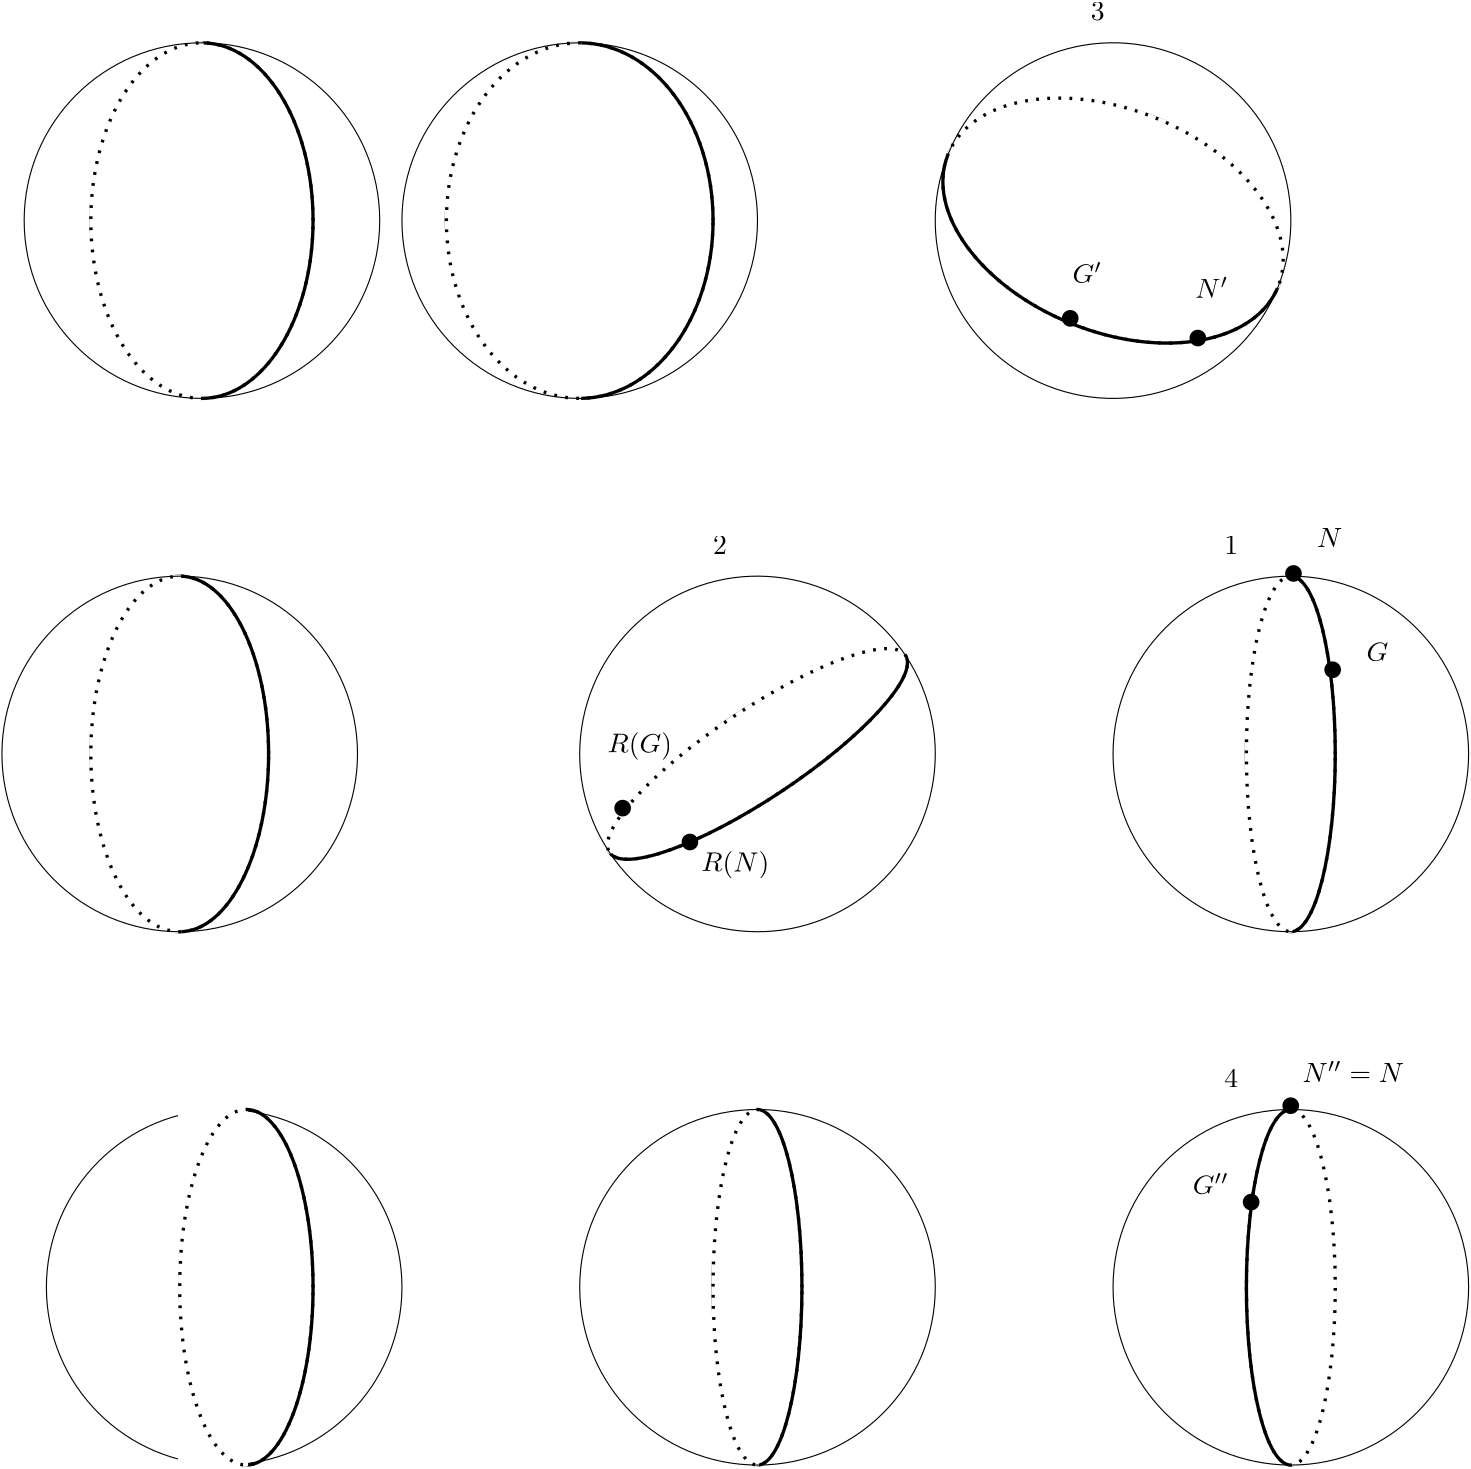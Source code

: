 <?xml version="1.0"?>
<!DOCTYPE ipe SYSTEM "ipe.dtd">
<ipe version="70218" creator="Ipe 7.2.20">
<info created="D:20201002101239" modified="D:20201002115459"/>
<ipestyle name="basic">
<symbol name="arrow/arc(spx)">
<path stroke="sym-stroke" fill="sym-stroke" pen="sym-pen">
0 0 m
-1 0.333 l
-1 -0.333 l
h
</path>
</symbol>
<symbol name="arrow/farc(spx)">
<path stroke="sym-stroke" fill="white" pen="sym-pen">
0 0 m
-1 0.333 l
-1 -0.333 l
h
</path>
</symbol>
<symbol name="arrow/ptarc(spx)">
<path stroke="sym-stroke" fill="sym-stroke" pen="sym-pen">
0 0 m
-1 0.333 l
-0.8 0 l
-1 -0.333 l
h
</path>
</symbol>
<symbol name="arrow/fptarc(spx)">
<path stroke="sym-stroke" fill="white" pen="sym-pen">
0 0 m
-1 0.333 l
-0.8 0 l
-1 -0.333 l
h
</path>
</symbol>
<symbol name="mark/circle(sx)" transformations="translations">
<path fill="sym-stroke">
0.6 0 0 0.6 0 0 e
0.4 0 0 0.4 0 0 e
</path>
</symbol>
<symbol name="mark/disk(sx)" transformations="translations">
<path fill="sym-stroke">
0.6 0 0 0.6 0 0 e
</path>
</symbol>
<symbol name="mark/fdisk(sfx)" transformations="translations">
<group>
<path fill="sym-fill">
0.5 0 0 0.5 0 0 e
</path>
<path fill="sym-stroke" fillrule="eofill">
0.6 0 0 0.6 0 0 e
0.4 0 0 0.4 0 0 e
</path>
</group>
</symbol>
<symbol name="mark/box(sx)" transformations="translations">
<path fill="sym-stroke" fillrule="eofill">
-0.6 -0.6 m
0.6 -0.6 l
0.6 0.6 l
-0.6 0.6 l
h
-0.4 -0.4 m
0.4 -0.4 l
0.4 0.4 l
-0.4 0.4 l
h
</path>
</symbol>
<symbol name="mark/square(sx)" transformations="translations">
<path fill="sym-stroke">
-0.6 -0.6 m
0.6 -0.6 l
0.6 0.6 l
-0.6 0.6 l
h
</path>
</symbol>
<symbol name="mark/fsquare(sfx)" transformations="translations">
<group>
<path fill="sym-fill">
-0.5 -0.5 m
0.5 -0.5 l
0.5 0.5 l
-0.5 0.5 l
h
</path>
<path fill="sym-stroke" fillrule="eofill">
-0.6 -0.6 m
0.6 -0.6 l
0.6 0.6 l
-0.6 0.6 l
h
-0.4 -0.4 m
0.4 -0.4 l
0.4 0.4 l
-0.4 0.4 l
h
</path>
</group>
</symbol>
<symbol name="mark/cross(sx)" transformations="translations">
<group>
<path fill="sym-stroke">
-0.43 -0.57 m
0.57 0.43 l
0.43 0.57 l
-0.57 -0.43 l
h
</path>
<path fill="sym-stroke">
-0.43 0.57 m
0.57 -0.43 l
0.43 -0.57 l
-0.57 0.43 l
h
</path>
</group>
</symbol>
<symbol name="arrow/fnormal(spx)">
<path stroke="sym-stroke" fill="white" pen="sym-pen">
0 0 m
-1 0.333 l
-1 -0.333 l
h
</path>
</symbol>
<symbol name="arrow/pointed(spx)">
<path stroke="sym-stroke" fill="sym-stroke" pen="sym-pen">
0 0 m
-1 0.333 l
-0.8 0 l
-1 -0.333 l
h
</path>
</symbol>
<symbol name="arrow/fpointed(spx)">
<path stroke="sym-stroke" fill="white" pen="sym-pen">
0 0 m
-1 0.333 l
-0.8 0 l
-1 -0.333 l
h
</path>
</symbol>
<symbol name="arrow/linear(spx)">
<path stroke="sym-stroke" pen="sym-pen">
-1 0.333 m
0 0 l
-1 -0.333 l
</path>
</symbol>
<symbol name="arrow/fdouble(spx)">
<path stroke="sym-stroke" fill="white" pen="sym-pen">
0 0 m
-1 0.333 l
-1 -0.333 l
h
-1 0 m
-2 0.333 l
-2 -0.333 l
h
</path>
</symbol>
<symbol name="arrow/double(spx)">
<path stroke="sym-stroke" fill="sym-stroke" pen="sym-pen">
0 0 m
-1 0.333 l
-1 -0.333 l
h
-1 0 m
-2 0.333 l
-2 -0.333 l
h
</path>
</symbol>
<symbol name="arrow/mid-normal(spx)">
<path stroke="sym-stroke" fill="sym-stroke" pen="sym-pen">
0.5 0 m
-0.5 0.333 l
-0.5 -0.333 l
h
</path>
</symbol>
<symbol name="arrow/mid-fnormal(spx)">
<path stroke="sym-stroke" fill="white" pen="sym-pen">
0.5 0 m
-0.5 0.333 l
-0.5 -0.333 l
h
</path>
</symbol>
<symbol name="arrow/mid-pointed(spx)">
<path stroke="sym-stroke" fill="sym-stroke" pen="sym-pen">
0.5 0 m
-0.5 0.333 l
-0.3 0 l
-0.5 -0.333 l
h
</path>
</symbol>
<symbol name="arrow/mid-fpointed(spx)">
<path stroke="sym-stroke" fill="white" pen="sym-pen">
0.5 0 m
-0.5 0.333 l
-0.3 0 l
-0.5 -0.333 l
h
</path>
</symbol>
<symbol name="arrow/mid-double(spx)">
<path stroke="sym-stroke" fill="sym-stroke" pen="sym-pen">
1 0 m
0 0.333 l
0 -0.333 l
h
0 0 m
-1 0.333 l
-1 -0.333 l
h
</path>
</symbol>
<symbol name="arrow/mid-fdouble(spx)">
<path stroke="sym-stroke" fill="white" pen="sym-pen">
1 0 m
0 0.333 l
0 -0.333 l
h
0 0 m
-1 0.333 l
-1 -0.333 l
h
</path>
</symbol>
<pen name="heavier" value="0.8"/>
<pen name="fat" value="1.2"/>
<pen name="ultrafat" value="2"/>
<symbolsize name="large" value="5"/>
<symbolsize name="small" value="2"/>
<symbolsize name="tiny" value="1.1"/>
<arrowsize name="large" value="10"/>
<arrowsize name="small" value="5"/>
<arrowsize name="tiny" value="3"/>
<color name="red" value="1 0 0"/>
<color name="blue" value="0 0 1"/>
<color name="green" value="0 1 0"/>
<color name="yellow" value="1 1 0"/>
<color name="orange" value="1 0.647 0"/>
<color name="gold" value="1 0.843 0"/>
<color name="purple" value="0.627 0.125 0.941"/>
<color name="gray" value="0.745"/>
<color name="brown" value="0.647 0.165 0.165"/>
<color name="navy" value="0 0 0.502"/>
<color name="pink" value="1 0.753 0.796"/>
<color name="seagreen" value="0.18 0.545 0.341"/>
<color name="turquoise" value="0.251 0.878 0.816"/>
<color name="violet" value="0.933 0.51 0.933"/>
<color name="darkblue" value="0 0 0.545"/>
<color name="darkcyan" value="0 0.545 0.545"/>
<color name="darkgray" value="0.663"/>
<color name="darkgreen" value="0 0.392 0"/>
<color name="darkmagenta" value="0.545 0 0.545"/>
<color name="darkorange" value="1 0.549 0"/>
<color name="darkred" value="0.545 0 0"/>
<color name="lightblue" value="0.678 0.847 0.902"/>
<color name="lightcyan" value="0.878 1 1"/>
<color name="lightgray" value="0.827"/>
<color name="lightgreen" value="0.565 0.933 0.565"/>
<color name="lightyellow" value="1 1 0.878"/>
<dashstyle name="dotted" value="[1 3] 0"/>
<dashstyle name="dashed" value="[4] 0"/>
<dashstyle name="dash dotted" value="[4 2 1 2] 0"/>
<dashstyle name="dash dot dotted" value="[4 2 1 2 1 2] 0"/>
<textsize name="large" value="\large"/>
<textsize name="small" value="\small"/>
<textsize name="tiny" value="\tiny"/>
<textsize name="Large" value="\Large"/>
<textsize name="LARGE" value="\LARGE"/>
<textsize name="huge" value="\huge"/>
<textsize name="Huge" value="\Huge"/>
<textsize name="footnote" value="\footnotesize"/>
<textstyle name="center" begin="\begin{center}" end="\end{center}"/>
<textstyle name="itemize" begin="\begin{itemize}" end="\end{itemize}"/>
<textstyle name="item" begin="\begin{itemize}\item{}" end="\end{itemize}"/>
<gridsize name="4 pts" value="4"/>
<gridsize name="8 pts (~3 mm)" value="8"/>
<gridsize name="16 pts (~6 mm)" value="16"/>
<gridsize name="32 pts (~12 mm)" value="32"/>
<gridsize name="10 pts (~3.5 mm)" value="10"/>
<gridsize name="20 pts (~7 mm)" value="20"/>
<gridsize name="14 pts (~5 mm)" value="14"/>
<gridsize name="28 pts (~10 mm)" value="28"/>
<gridsize name="56 pts (~20 mm)" value="56"/>
<anglesize name="90 deg" value="90"/>
<anglesize name="60 deg" value="60"/>
<anglesize name="45 deg" value="45"/>
<anglesize name="30 deg" value="30"/>
<anglesize name="22.5 deg" value="22.5"/>
<opacity name="10%" value="0.1"/>
<opacity name="30%" value="0.3"/>
<opacity name="50%" value="0.5"/>
<opacity name="75%" value="0.75"/>
<tiling name="falling" angle="-60" step="4" width="1"/>
<tiling name="rising" angle="30" step="4" width="1"/>
</ipestyle>
<ipestyle name="master-preamble">
<preamble>

  \usepackage{amsfonts}
  \newcommand{\R}{\mathbb{R}}
</preamble>
</ipestyle>
<page>
<layer name="alpha"/>
<layer name="beta"/>
<layer name="gamma"/>
<layer name="delta"/>
<view layers="alpha beta gamma delta" active="alpha"/>
<path layer="alpha" stroke="black" dash="dotted" pen="heavier">
448 560 m
448 560 l
448 560 l
448 560 l
h
</path>
<group matrix="0.5547 -0.83205 0.83205 0.5547 -283.514 494.25">
<path matrix="0.25 0 0 1 208 -192" stroke="black" pen="fat">
64 0 0 64 448 704 e
</path>
<path stroke="white" fill="white" pen="fat">
320 576 m
320 448 l
304 448 l
304 576 l
h
</path>
<path matrix="0.25 0 0 1 208 -192" stroke="black" dash="dotted" pen="fat">
64 0 0 64 448 704 e
</path>
<path stroke="black">
64 0 0 64 320 512 e
</path>
</group>
<group matrix="1 0 0 1 192 0">
<path matrix="0.25 0 0 1 208 -192" stroke="black" pen="fat">
64 0 0 64 448 704 e
</path>
<path stroke="white" fill="white" pen="fat">
320 576 m
320 448 l
304 448 l
304 576 l
h
</path>
<path matrix="0.25 0 0 1 208 -192" stroke="black" dash="dotted" pen="fat">
64 0 0 64 448 704 e
</path>
<path stroke="black">
64 0 0 64 320 512 e
</path>
</group>
<group matrix="-1 0 0 -1 832 832">
<path matrix="0.25 0 0 1 208 -192" stroke="black" pen="fat">
64 0 0 64 448 704 e
</path>
<path stroke="white" fill="white" pen="fat">
320 576 m
320 448 l
304 448 l
304 576 l
h
</path>
<path matrix="0.25 0 0 1 208 -192" stroke="black" dash="dotted" pen="fat">
64 0 0 64 448 704 e
</path>
<path stroke="black">
64 0 0 64 320 512 e
</path>
</group>
<group matrix="1 0 0 1 0 -192">
<path matrix="0.25 0 0 1 208 -192" stroke="black" pen="fat">
64 0 0 64 448 704 e
</path>
<path stroke="white" fill="white" pen="fat">
320 576 m
320 448 l
304 448 l
304 576 l
h
</path>
<path matrix="0.25 0 0 1 208 -192" stroke="black" dash="dotted" pen="fat">
64 0 0 64 448 704 e
</path>
<path stroke="black">
64 0 0 64 320 512 e
</path>
</group>
<path matrix="1 0 0 1 -192 -192" stroke="black">
64 0 0 64 320 512 e
</path>
<group matrix="1.5 0 0 1 -56 0">
<path matrix="0.25 0 0 1 16 -384" stroke="black" pen="fat">
64 0 0 64 448 704 e
</path>
<path matrix="1 0 0 1 -192 -192" stroke="white" fill="white" pen="fat">
320 576 m
320 448 l
304 448 l
304 576 l
h
</path>
<path matrix="0.25 0 0 1 16 -384" stroke="black" dash="dotted" pen="fat">
64 0 0 64 448 704 e
</path>
</group>
<group matrix="2 0 0 1 -144 192">
<path matrix="0.25 0 0 1 16 -384" stroke="black" pen="fat">
64 0 0 64 448 704 e
</path>
<path matrix="1 0 0 1 -192 -192" stroke="white" fill="white" pen="fat">
320 576 m
320 448 l
304 448 l
304 576 l
h
</path>
<path matrix="0.25 0 0 1 16 -384" stroke="black" dash="dotted" pen="fat">
64 0 0 64 448 704 e
</path>
</group>
<group matrix="3 0 0 1 -128 384">
<path matrix="0.25 0 0 1 16 -384" stroke="black" pen="fat">
64 0 0 64 448 704 e
</path>
<path matrix="1 0 0 1 -192 -192" stroke="white" fill="white" pen="fat">
320 576 m
320 448 l
304 448 l
304 576 l
h
</path>
<path matrix="0.25 0 0 1 16 -384" stroke="black" dash="dotted" pen="fat">
64 0 0 64 448 704 e
</path>
</group>
<path stroke="black">
64 0 0 64 256 704 e
</path>
<path stroke="black">
64 0 0 64 112 512 e
</path>
<group>
<group matrix="2.5 0 0 1 -200 384">
<path matrix="0.25 0 0 1 16 -384" stroke="black" pen="fat">
64 0 0 64 448 704 e
</path>
<path matrix="1 0 0 1 -192 -192" stroke="white" fill="white" pen="fat">
320 576 m
320 448 l
304 448 l
304 576 l
h
</path>
<path matrix="0.25 0 0 1 16 -384" stroke="black" dash="dotted" pen="fat">
64 0 0 64 448 704 e
</path>
</group>
<path stroke="black">
64 0 0 64 120 704 e
</path>
</group>
<group matrix="-0.371391 -0.928477 0.928477 -0.371391 -161.081 1076.88">
<group matrix="2.5 0 0 1 -200 384">
<path matrix="0.25 0 0 1 16 -384" stroke="black" pen="fat">
64 0 0 64 448 704 e
</path>
<path matrix="1 0 0 1 -192 -192" stroke="white" fill="white" pen="fat">
320 576 m
320 448 l
304 448 l
304 576 l
h
</path>
<path matrix="0.25 0 0 1 16 -384" stroke="black" dash="dotted" pen="fat">
64 0 0 64 448 704 e
</path>
</group>
<path stroke="black">
64 0 0 64 120 704 e
</path>
</group>
<text transformations="translations" pos="488 584" stroke="black" type="label" valign="baseline">1</text>
<text transformations="translations" pos="304 584" stroke="black" type="label" valign="baseline">2</text>
<text transformations="translations" pos="440 776" stroke="black" type="label" valign="baseline">3</text>
<text transformations="translations" pos="488 392" stroke="black" type="label" valign="baseline">4</text>
<use name="mark/disk(sx)" pos="512.951 576.975" size="large" stroke="black"/>
<use name="mark/disk(sx)" pos="527.056 542.316" size="large" stroke="black"/>
<use name="mark/disk(sx)" pos="295.677 480.296" size="large" stroke="black"/>
<use name="mark/disk(sx)" pos="271.452 492.492" size="large" stroke="black"/>
<use name="mark/disk(sx)" pos="478.526 661.719" size="large" stroke="black"/>
<use name="mark/disk(sx)" pos="432.587 668.814" size="large" stroke="black"/>
<use name="mark/disk(sx)" pos="511.961 385.374" size="large" stroke="black"/>
<use name="mark/disk(sx)" pos="497.705 350.666" size="large" stroke="black"/>
<text transformations="translations" pos="521.428 586.488" stroke="black" type="label" valign="baseline" style="math">N</text>
<text transformations="translations" pos="539.218 545.38" stroke="black" type="label" valign="baseline" style="math">G</text>
<text transformations="translations" pos="299.776 469.703" stroke="black" type="label" valign="baseline" style="math">R(N)</text>
<text transformations="translations" pos="265.99 512.412" stroke="black" type="label" valign="baseline" style="math">R(G)</text>
<text transformations="translations" pos="477.629 676.241" stroke="black" type="label" valign="baseline" style="math">N&apos;</text>
<text transformations="translations" pos="433.372 681.559" stroke="black" type="label" valign="baseline" style="math">G&apos;</text>
<text transformations="translations" pos="516.18 393.931" stroke="black" type="label" valign="baseline" style="math">N&apos;&apos;=N</text>
<text transformations="translations" pos="476.727 353.532" stroke="black" type="label" valign="baseline" style="math">G&apos;&apos;</text>
</page>
</ipe>
